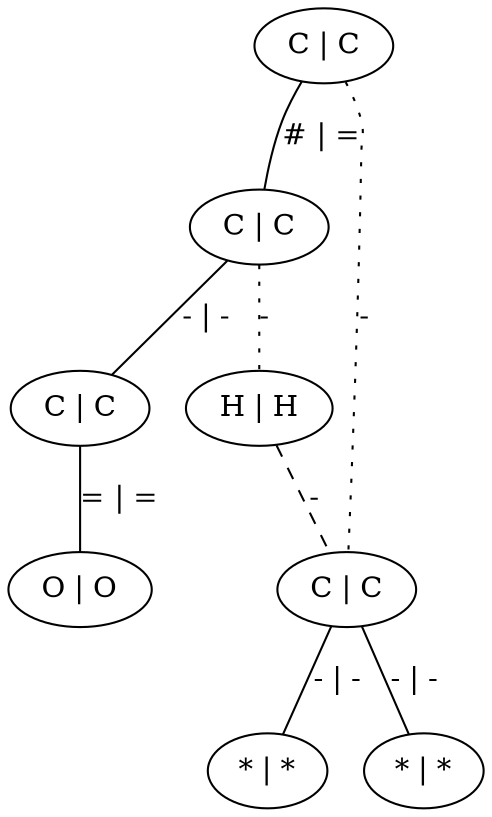 graph G {
	0 [ label="C | C" ]
	1 [ label="C | C" ]
	2 [ label="C | C" ]
	3 [ label="O | O" ]
	4 [ label="H | H" ]
	5 [ label="C | C" ]
	6 [ label="* | *" ]
	7 [ label="* | *" ]
	0 -- 1 [ label="# | =" ]
	0 -- 5 [ style=dotted label="-" ]
	1 -- 2 [ label="- | -" ]
	1 -- 4 [ style=dotted label="-" ]
	2 -- 3 [ label="= | =" ]
	4 -- 5 [ style=dashed label="-" ]
	5 -- 6 [ label="- | -" ]
	5 -- 7 [ label="- | -" ]
}

